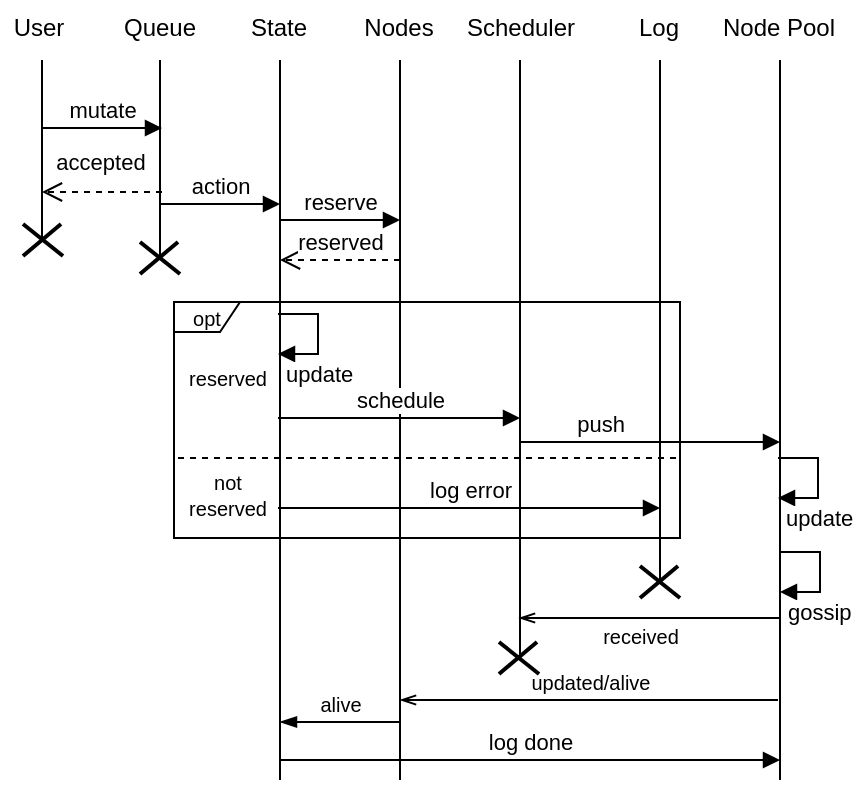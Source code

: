 <mxfile version="14.8.4" type="device"><diagram id="FZn6WKDVmM99EkXhe-v7" name="Page-1"><mxGraphModel dx="96" dy="-633" grid="1" gridSize="10" guides="1" tooltips="1" connect="1" arrows="1" fold="1" page="1" pageScale="1" pageWidth="850" pageHeight="1100" math="0" shadow="0"><root><mxCell id="0"/><mxCell id="1" parent="0"/><mxCell id="AGIls-6fNDbFzE9PtAUU-1" value="opt" style="shape=umlFrame;whiteSpace=wrap;html=1;strokeWidth=1;width=33;height=15;fontSize=10;" vertex="1" parent="1"><mxGeometry x="1297" y="1461" width="253" height="118" as="geometry"/></mxCell><mxCell id="AGIls-6fNDbFzE9PtAUU-2" value="" style="endArrow=none;html=1;" edge="1" parent="1"><mxGeometry width="50" height="50" relative="1" as="geometry"><mxPoint x="1231" y="1430" as="sourcePoint"/><mxPoint x="1231" y="1340" as="targetPoint"/></mxGeometry></mxCell><mxCell id="AGIls-6fNDbFzE9PtAUU-3" value="mutate" style="html=1;verticalAlign=bottom;startArrow=none;endArrow=block;startSize=8;startFill=0;" edge="1" parent="1"><mxGeometry relative="1" as="geometry"><mxPoint x="1231" y="1374" as="sourcePoint"/><mxPoint x="1291" y="1374" as="targetPoint"/></mxGeometry></mxCell><mxCell id="AGIls-6fNDbFzE9PtAUU-4" value="" style="endArrow=none;html=1;" edge="1" parent="1"><mxGeometry width="50" height="50" relative="1" as="geometry"><mxPoint x="1290" y="1440" as="sourcePoint"/><mxPoint x="1290" y="1340" as="targetPoint"/></mxGeometry></mxCell><mxCell id="AGIls-6fNDbFzE9PtAUU-5" value="accepted" style="html=1;verticalAlign=bottom;endArrow=open;dashed=1;endSize=8;" edge="1" parent="1"><mxGeometry x="0.033" y="-6" relative="1" as="geometry"><mxPoint x="1291" y="1406" as="sourcePoint"/><mxPoint x="1231" y="1406" as="targetPoint"/><mxPoint as="offset"/></mxGeometry></mxCell><mxCell id="AGIls-6fNDbFzE9PtAUU-6" value="" style="endArrow=none;html=1;" edge="1" parent="1"><mxGeometry width="50" height="50" relative="1" as="geometry"><mxPoint x="1350" y="1700" as="sourcePoint"/><mxPoint x="1350" y="1340" as="targetPoint"/></mxGeometry></mxCell><mxCell id="AGIls-6fNDbFzE9PtAUU-7" value="" style="endArrow=none;html=1;" edge="1" parent="1"><mxGeometry width="50" height="50" relative="1" as="geometry"><mxPoint x="1410" y="1700" as="sourcePoint"/><mxPoint x="1410" y="1340" as="targetPoint"/></mxGeometry></mxCell><mxCell id="AGIls-6fNDbFzE9PtAUU-8" value="action" style="html=1;verticalAlign=bottom;endArrow=block;" edge="1" parent="1"><mxGeometry width="80" relative="1" as="geometry"><mxPoint x="1290" y="1412" as="sourcePoint"/><mxPoint x="1350" y="1412" as="targetPoint"/></mxGeometry></mxCell><mxCell id="AGIls-6fNDbFzE9PtAUU-9" value="reserve" style="html=1;verticalAlign=bottom;endArrow=block;" edge="1" parent="1"><mxGeometry width="80" relative="1" as="geometry"><mxPoint x="1350" y="1420" as="sourcePoint"/><mxPoint x="1410" y="1420" as="targetPoint"/></mxGeometry></mxCell><mxCell id="AGIls-6fNDbFzE9PtAUU-10" value="User" style="text;align=center;fontStyle=0;verticalAlign=middle;spacingLeft=3;spacingRight=3;strokeColor=none;rotatable=0;points=[[0,0.5],[1,0.5]];portConstraint=eastwest;" vertex="1" parent="1"><mxGeometry x="1210" y="1310" width="39" height="26" as="geometry"/></mxCell><mxCell id="AGIls-6fNDbFzE9PtAUU-11" value="Queue" style="text;align=center;fontStyle=0;verticalAlign=middle;spacingLeft=3;spacingRight=3;strokeColor=none;rotatable=0;points=[[0,0.5],[1,0.5]];portConstraint=eastwest;" vertex="1" parent="1"><mxGeometry x="1270.5" y="1310" width="39" height="26" as="geometry"/></mxCell><mxCell id="AGIls-6fNDbFzE9PtAUU-12" value="State" style="text;align=center;fontStyle=0;verticalAlign=middle;spacingLeft=3;spacingRight=3;strokeColor=none;rotatable=0;points=[[0,0.5],[1,0.5]];portConstraint=eastwest;" vertex="1" parent="1"><mxGeometry x="1330" y="1310" width="39" height="26" as="geometry"/></mxCell><mxCell id="AGIls-6fNDbFzE9PtAUU-13" value="Nodes" style="text;align=center;fontStyle=0;verticalAlign=middle;spacingLeft=3;spacingRight=3;strokeColor=none;rotatable=0;points=[[0,0.5],[1,0.5]];portConstraint=eastwest;" vertex="1" parent="1"><mxGeometry x="1390" y="1310" width="39" height="26" as="geometry"/></mxCell><mxCell id="AGIls-6fNDbFzE9PtAUU-14" value="reserved" style="html=1;verticalAlign=bottom;endArrow=open;dashed=1;endSize=8;" edge="1" parent="1"><mxGeometry relative="1" as="geometry"><mxPoint x="1410" y="1440" as="sourcePoint"/><mxPoint x="1350" y="1440" as="targetPoint"/></mxGeometry></mxCell><mxCell id="AGIls-6fNDbFzE9PtAUU-15" value="" style="endArrow=none;dashed=1;html=1;" edge="1" parent="1"><mxGeometry width="50" height="50" relative="1" as="geometry"><mxPoint x="1299" y="1539" as="sourcePoint"/><mxPoint x="1549" y="1539" as="targetPoint"/></mxGeometry></mxCell><mxCell id="AGIls-6fNDbFzE9PtAUU-16" value="update" style="edgeStyle=orthogonalEdgeStyle;html=1;align=left;spacingLeft=2;endArrow=block;rounded=0;entryX=1;entryY=0;" edge="1" parent="1"><mxGeometry x="1" y="10" relative="1" as="geometry"><mxPoint x="1349" y="1467" as="sourcePoint"/><Array as="points"><mxPoint x="1369" y="1467"/></Array><mxPoint x="1349" y="1487" as="targetPoint"/><mxPoint as="offset"/></mxGeometry></mxCell><mxCell id="AGIls-6fNDbFzE9PtAUU-17" value="schedule" style="html=1;verticalAlign=bottom;endArrow=block;" edge="1" parent="1"><mxGeometry width="80" relative="1" as="geometry"><mxPoint x="1349" y="1519" as="sourcePoint"/><mxPoint x="1470" y="1519" as="targetPoint"/></mxGeometry></mxCell><mxCell id="AGIls-6fNDbFzE9PtAUU-18" value="" style="endArrow=none;html=1;" edge="1" parent="1"><mxGeometry width="50" height="50" relative="1" as="geometry"><mxPoint x="1470" y="1640" as="sourcePoint"/><mxPoint x="1470" y="1340" as="targetPoint"/></mxGeometry></mxCell><mxCell id="AGIls-6fNDbFzE9PtAUU-19" value="Scheduler" style="text;align=center;fontStyle=0;verticalAlign=middle;spacingLeft=3;spacingRight=3;strokeColor=none;rotatable=0;points=[[0,0.5],[1,0.5]];portConstraint=eastwest;" vertex="1" parent="1"><mxGeometry x="1451" y="1310" width="39" height="26" as="geometry"/></mxCell><mxCell id="AGIls-6fNDbFzE9PtAUU-20" value="" style="endArrow=none;html=1;" edge="1" parent="1"><mxGeometry width="50" height="50" relative="1" as="geometry"><mxPoint x="1540" y="1600" as="sourcePoint"/><mxPoint x="1540" y="1340" as="targetPoint"/></mxGeometry></mxCell><mxCell id="AGIls-6fNDbFzE9PtAUU-21" value="Log" style="text;align=center;fontStyle=0;verticalAlign=middle;spacingLeft=3;spacingRight=3;strokeColor=none;rotatable=0;points=[[0,0.5],[1,0.5]];portConstraint=eastwest;" vertex="1" parent="1"><mxGeometry x="1520" y="1310" width="39" height="26" as="geometry"/></mxCell><mxCell id="AGIls-6fNDbFzE9PtAUU-22" value="log error" style="html=1;verticalAlign=bottom;endArrow=block;" edge="1" parent="1"><mxGeometry width="80" relative="1" as="geometry"><mxPoint x="1349" y="1564" as="sourcePoint"/><mxPoint x="1540" y="1564" as="targetPoint"/></mxGeometry></mxCell><mxCell id="AGIls-6fNDbFzE9PtAUU-23" value="" style="endArrow=none;html=1;" edge="1" parent="1"><mxGeometry width="50" height="50" relative="1" as="geometry"><mxPoint x="1600" y="1700" as="sourcePoint"/><mxPoint x="1600" y="1340" as="targetPoint"/></mxGeometry></mxCell><mxCell id="AGIls-6fNDbFzE9PtAUU-24" value="Node Pool" style="text;align=center;fontStyle=0;verticalAlign=middle;spacingLeft=3;spacingRight=3;strokeColor=none;rotatable=0;points=[[0,0.5],[1,0.5]];portConstraint=eastwest;" vertex="1" parent="1"><mxGeometry x="1580" y="1310" width="39" height="26" as="geometry"/></mxCell><mxCell id="AGIls-6fNDbFzE9PtAUU-25" value="push" style="html=1;verticalAlign=bottom;endArrow=block;" edge="1" parent="1"><mxGeometry x="-0.385" width="80" relative="1" as="geometry"><mxPoint x="1470" y="1531" as="sourcePoint"/><mxPoint x="1600" y="1531" as="targetPoint"/><mxPoint as="offset"/></mxGeometry></mxCell><mxCell id="AGIls-6fNDbFzE9PtAUU-26" value="reserved" style="text;html=1;strokeColor=none;fillColor=none;align=center;verticalAlign=middle;whiteSpace=wrap;rounded=0;fontSize=10;" vertex="1" parent="1"><mxGeometry x="1304" y="1489" width="40" height="20" as="geometry"/></mxCell><mxCell id="AGIls-6fNDbFzE9PtAUU-27" value="not" style="text;html=1;strokeColor=none;fillColor=none;align=center;verticalAlign=middle;whiteSpace=wrap;rounded=0;fontSize=10;" vertex="1" parent="1"><mxGeometry x="1304" y="1544" width="40" height="14" as="geometry"/></mxCell><mxCell id="AGIls-6fNDbFzE9PtAUU-28" value="update" style="edgeStyle=orthogonalEdgeStyle;html=1;align=left;spacingLeft=2;endArrow=block;rounded=0;entryX=1;entryY=0;" edge="1" parent="1"><mxGeometry x="1" y="10" relative="1" as="geometry"><mxPoint x="1599" y="1539" as="sourcePoint"/><Array as="points"><mxPoint x="1619" y="1539"/></Array><mxPoint x="1599" y="1559" as="targetPoint"/><mxPoint as="offset"/></mxGeometry></mxCell><mxCell id="AGIls-6fNDbFzE9PtAUU-29" value="gossip" style="edgeStyle=orthogonalEdgeStyle;html=1;align=left;spacingLeft=2;endArrow=block;rounded=0;entryX=1;entryY=0;" edge="1" parent="1"><mxGeometry x="1" y="10" relative="1" as="geometry"><mxPoint x="1600" y="1586" as="sourcePoint"/><Array as="points"><mxPoint x="1620" y="1586"/></Array><mxPoint x="1600" y="1606" as="targetPoint"/><mxPoint as="offset"/></mxGeometry></mxCell><mxCell id="AGIls-6fNDbFzE9PtAUU-30" value="received" style="html=1;verticalAlign=bottom;endArrow=none;fontSize=10;startArrow=openThin;startFill=0;endFill=0;" edge="1" parent="1"><mxGeometry x="-0.069" y="-18" width="80" relative="1" as="geometry"><mxPoint x="1469.5" y="1619" as="sourcePoint"/><mxPoint x="1599.5" y="1619" as="targetPoint"/><mxPoint as="offset"/></mxGeometry></mxCell><mxCell id="AGIls-6fNDbFzE9PtAUU-31" value="updated/alive" style="html=1;verticalAlign=bottom;endArrow=none;fontSize=10;startArrow=openThin;startFill=0;endFill=0;" edge="1" parent="1"><mxGeometry width="80" relative="1" as="geometry"><mxPoint x="1410" y="1660" as="sourcePoint"/><mxPoint x="1599" y="1660" as="targetPoint"/></mxGeometry></mxCell><mxCell id="AGIls-6fNDbFzE9PtAUU-32" value="alive" style="html=1;verticalAlign=bottom;endArrow=none;fontSize=10;endFill=0;startArrow=blockThin;startFill=1;" edge="1" parent="1"><mxGeometry width="80" relative="1" as="geometry"><mxPoint x="1350" y="1671" as="sourcePoint"/><mxPoint x="1410" y="1671" as="targetPoint"/></mxGeometry></mxCell><mxCell id="AGIls-6fNDbFzE9PtAUU-33" value="log done" style="html=1;verticalAlign=bottom;endArrow=block;" edge="1" parent="1"><mxGeometry width="80" relative="1" as="geometry"><mxPoint x="1350" y="1690" as="sourcePoint"/><mxPoint x="1600" y="1690" as="targetPoint"/></mxGeometry></mxCell><mxCell id="AGIls-6fNDbFzE9PtAUU-34" value="" style="group" vertex="1" connectable="0" parent="1"><mxGeometry x="1221.5" y="1422" width="20" height="16" as="geometry"/></mxCell><mxCell id="AGIls-6fNDbFzE9PtAUU-35" value="" style="endArrow=none;html=1;strokeWidth=2;" edge="1" parent="AGIls-6fNDbFzE9PtAUU-34"><mxGeometry width="50" height="50" relative="1" as="geometry"><mxPoint as="sourcePoint"/><mxPoint x="20" y="16" as="targetPoint"/></mxGeometry></mxCell><mxCell id="AGIls-6fNDbFzE9PtAUU-36" value="" style="endArrow=none;html=1;strokeWidth=2;" edge="1" parent="AGIls-6fNDbFzE9PtAUU-34"><mxGeometry width="50" height="50" relative="1" as="geometry"><mxPoint y="16" as="sourcePoint"/><mxPoint x="19" as="targetPoint"/></mxGeometry></mxCell><mxCell id="AGIls-6fNDbFzE9PtAUU-37" value="" style="group" vertex="1" connectable="0" parent="1"><mxGeometry x="1280" y="1431" width="20" height="16" as="geometry"/></mxCell><mxCell id="AGIls-6fNDbFzE9PtAUU-38" value="" style="endArrow=none;html=1;strokeWidth=2;" edge="1" parent="AGIls-6fNDbFzE9PtAUU-37"><mxGeometry width="50" height="50" relative="1" as="geometry"><mxPoint as="sourcePoint"/><mxPoint x="20" y="16" as="targetPoint"/></mxGeometry></mxCell><mxCell id="AGIls-6fNDbFzE9PtAUU-39" value="" style="endArrow=none;html=1;strokeWidth=2;" edge="1" parent="AGIls-6fNDbFzE9PtAUU-37"><mxGeometry width="50" height="50" relative="1" as="geometry"><mxPoint y="16" as="sourcePoint"/><mxPoint x="19" as="targetPoint"/></mxGeometry></mxCell><mxCell id="AGIls-6fNDbFzE9PtAUU-40" value="" style="group" vertex="1" connectable="0" parent="1"><mxGeometry x="1530" y="1593" width="20" height="16" as="geometry"/></mxCell><mxCell id="AGIls-6fNDbFzE9PtAUU-41" value="" style="endArrow=none;html=1;strokeWidth=2;" edge="1" parent="AGIls-6fNDbFzE9PtAUU-40"><mxGeometry width="50" height="50" relative="1" as="geometry"><mxPoint as="sourcePoint"/><mxPoint x="20" y="16" as="targetPoint"/></mxGeometry></mxCell><mxCell id="AGIls-6fNDbFzE9PtAUU-42" value="" style="endArrow=none;html=1;strokeWidth=2;" edge="1" parent="AGIls-6fNDbFzE9PtAUU-40"><mxGeometry width="50" height="50" relative="1" as="geometry"><mxPoint y="16" as="sourcePoint"/><mxPoint x="19" as="targetPoint"/></mxGeometry></mxCell><mxCell id="AGIls-6fNDbFzE9PtAUU-43" value="" style="group" vertex="1" connectable="0" parent="1"><mxGeometry x="1459.5" y="1631" width="20" height="16" as="geometry"/></mxCell><mxCell id="AGIls-6fNDbFzE9PtAUU-44" value="" style="endArrow=none;html=1;strokeWidth=2;" edge="1" parent="AGIls-6fNDbFzE9PtAUU-43"><mxGeometry width="50" height="50" relative="1" as="geometry"><mxPoint as="sourcePoint"/><mxPoint x="20" y="16" as="targetPoint"/></mxGeometry></mxCell><mxCell id="AGIls-6fNDbFzE9PtAUU-45" value="" style="endArrow=none;html=1;strokeWidth=2;" edge="1" parent="AGIls-6fNDbFzE9PtAUU-43"><mxGeometry width="50" height="50" relative="1" as="geometry"><mxPoint y="16" as="sourcePoint"/><mxPoint x="19" as="targetPoint"/></mxGeometry></mxCell><mxCell id="AGIls-6fNDbFzE9PtAUU-46" value="reserved" style="text;html=1;strokeColor=none;fillColor=none;align=center;verticalAlign=middle;whiteSpace=wrap;rounded=0;fontSize=10;" vertex="1" parent="1"><mxGeometry x="1304" y="1554" width="40" height="20" as="geometry"/></mxCell></root></mxGraphModel></diagram></mxfile>